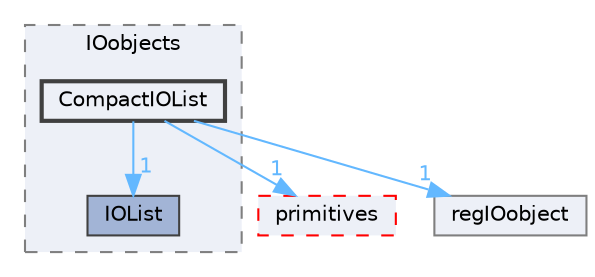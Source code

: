 digraph "src/OpenFOAM/db/IOobjects/CompactIOList"
{
 // LATEX_PDF_SIZE
  bgcolor="transparent";
  edge [fontname=Helvetica,fontsize=10,labelfontname=Helvetica,labelfontsize=10];
  node [fontname=Helvetica,fontsize=10,shape=box,height=0.2,width=0.4];
  compound=true
  subgraph clusterdir_cc10b28373a5cdb85fcb1ececb22619b {
    graph [ bgcolor="#edf0f7", pencolor="grey50", label="IOobjects", fontname=Helvetica,fontsize=10 style="filled,dashed", URL="dir_cc10b28373a5cdb85fcb1ececb22619b.html",tooltip=""]
  dir_daccf7d61098506097eb5150a9464743 [label="IOList", fillcolor="#a2b4d6", color="grey25", style="filled", URL="dir_daccf7d61098506097eb5150a9464743.html",tooltip=""];
  dir_1d702999d331a0816d132cf7c03d4e91 [label="CompactIOList", fillcolor="#edf0f7", color="grey25", style="filled,bold", URL="dir_1d702999d331a0816d132cf7c03d4e91.html",tooltip=""];
  }
  dir_3e50f45338116b169052b428016851aa [label="primitives", fillcolor="#edf0f7", color="red", style="filled,dashed", URL="dir_3e50f45338116b169052b428016851aa.html",tooltip=""];
  dir_bb2890f68b7fdb7b322b02b8256df6db [label="regIOobject", fillcolor="#edf0f7", color="grey50", style="filled", URL="dir_bb2890f68b7fdb7b322b02b8256df6db.html",tooltip=""];
  dir_1d702999d331a0816d132cf7c03d4e91->dir_3e50f45338116b169052b428016851aa [headlabel="1", labeldistance=1.5 headhref="dir_000561_003069.html" href="dir_000561_003069.html" color="steelblue1" fontcolor="steelblue1"];
  dir_1d702999d331a0816d132cf7c03d4e91->dir_bb2890f68b7fdb7b322b02b8256df6db [headlabel="1", labeldistance=1.5 headhref="dir_000561_003303.html" href="dir_000561_003303.html" color="steelblue1" fontcolor="steelblue1"];
  dir_1d702999d331a0816d132cf7c03d4e91->dir_daccf7d61098506097eb5150a9464743 [headlabel="1", labeldistance=1.5 headhref="dir_000561_001960.html" href="dir_000561_001960.html" color="steelblue1" fontcolor="steelblue1"];
}
